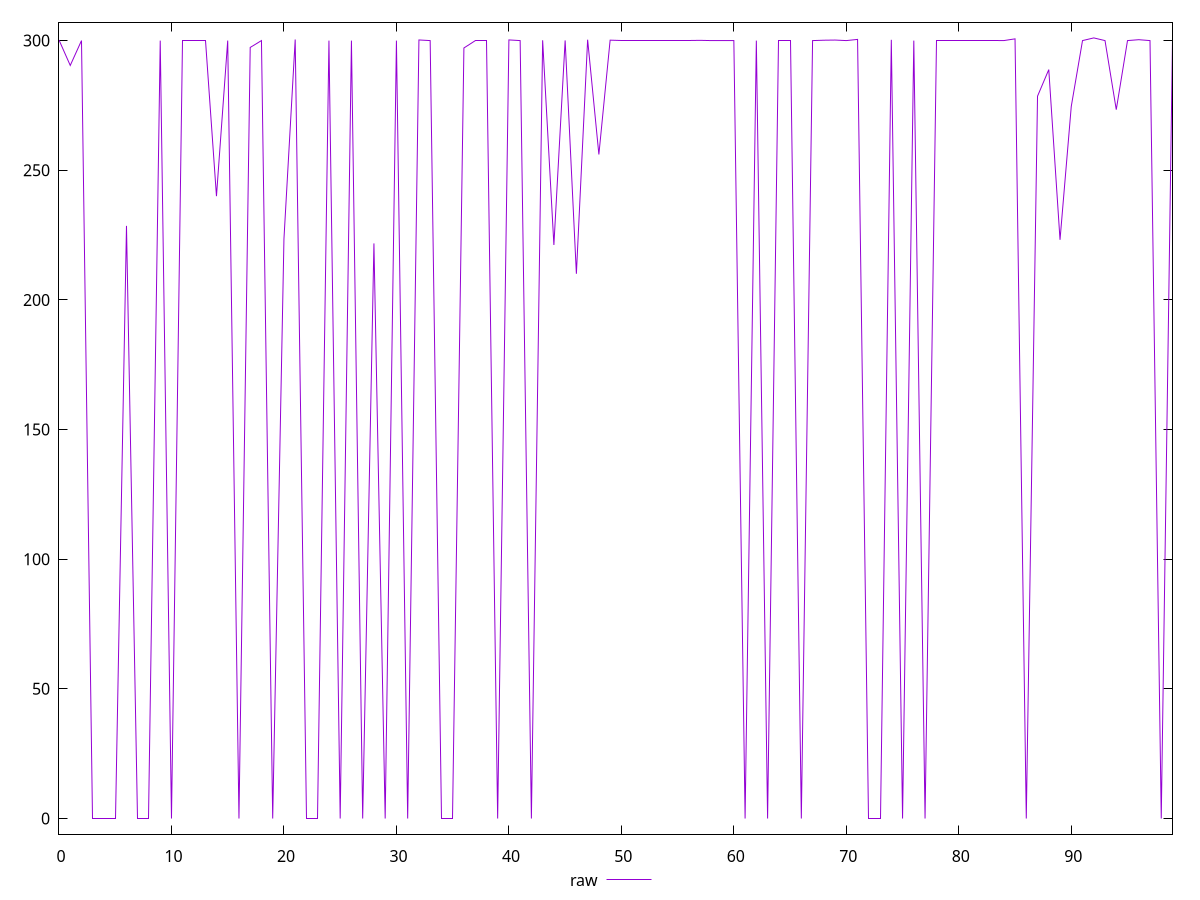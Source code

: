 reset

$raw <<EOF
0 300.224
1 290.4119997024536
2 300
3 0
4 0
5 0
6 228.5369997024536
7 0
8 0
9 300
10 0
11 300
12 300
13 300
14 239.9940004348755
15 300
16 0
17 297.35500049591064
18 300
19 0
20 223.51300144195557
21 300.414
22 0
23 0
24 300
25 0
26 300
27 0
28 221.78999996185303
29 0
30 300
31 0
32 300.242
33 300
34 0
35 0
36 297.1470003128052
37 300
38 300
39 0
40 300.258
41 300
42 0
43 300.118
44 221.17699909210205
45 300.07
46 210.07699966430664
47 300.348
48 256.0719995498657
49 300.164
50 300
51 300
52 300
53 300
54 300
55 300
56 300
57 300.092
58 300
59 300.018
60 300
61 0
62 300
63 0
64 300
65 300
66 0
67 300
68 300.142
69 300.204
70 300
71 300.452
72 0
73 0
74 300.31
75 0
76 300
77 0
78 300
79 300
80 300
81 300
82 300
83 300.042
84 300
85 300.666
86 0
87 278.55200004577637
88 288.8070001602173
89 223.17400074005127
90 274.625
91 300
92 301.032
93 300
94 273.367000579834
95 300
96 300.342
97 300
98 0
99 300.296
EOF

set key outside below
set xrange [0:99]
set yrange [-6.02064:307.05264]
set trange [-6.02064:307.05264]
set terminal svg size 640, 500 enhanced background rgb 'white'
set output "reports/report_00033_2021-03-01T14-23-16.841Z/uses-rel-preconnect/samples/astro-inner/raw/values.svg"

plot $raw title "raw" with line

reset
